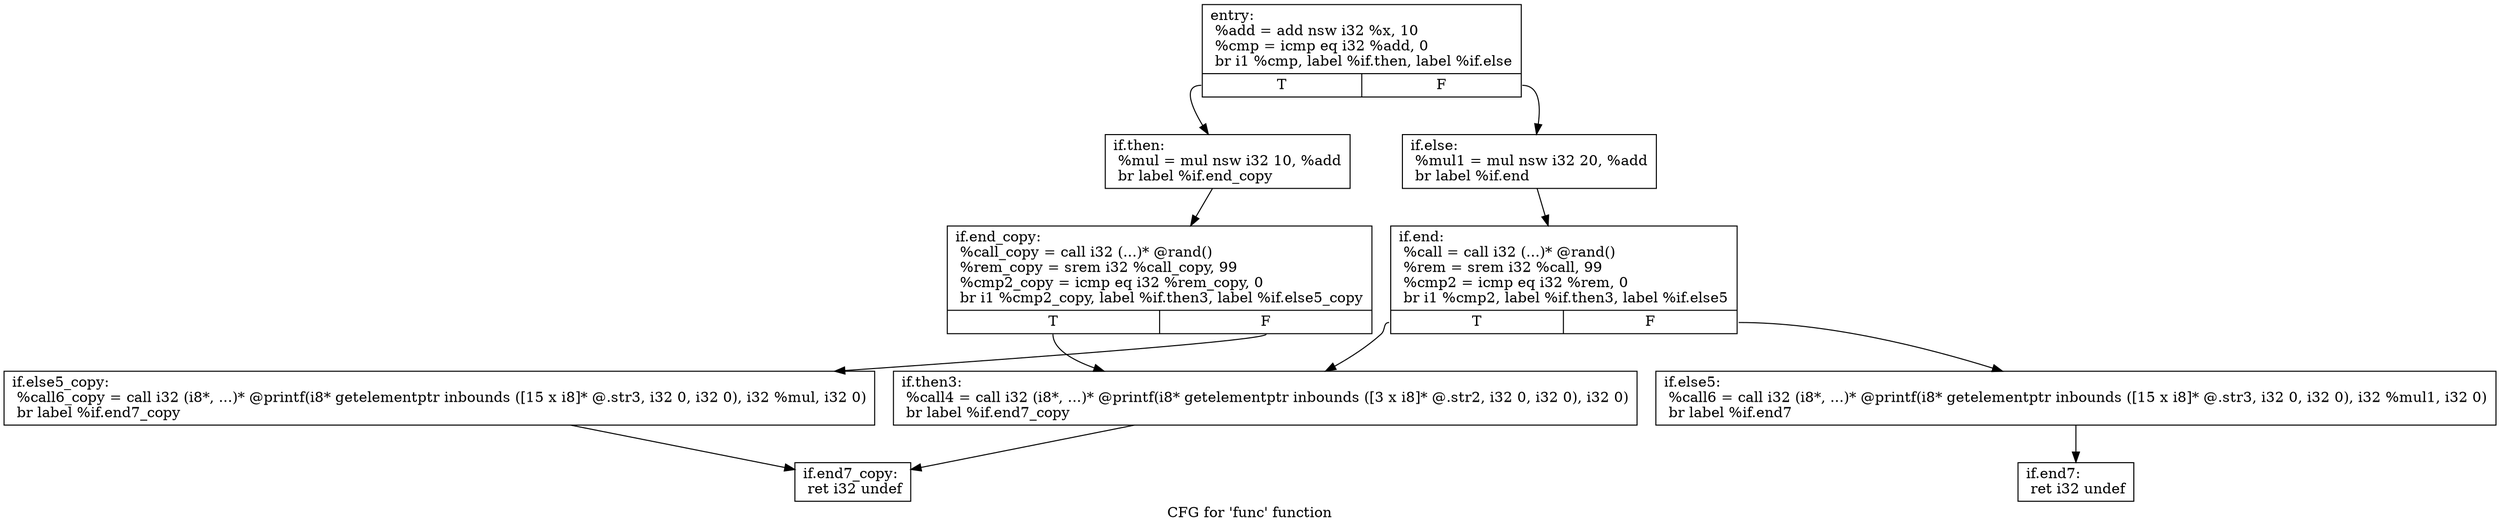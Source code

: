 digraph "CFG for 'func' function" {
	label="CFG for 'func' function";

	Node0x190f210 [shape=record,label="{entry:\l  %add = add nsw i32 %x, 10\l  %cmp = icmp eq i32 %add, 0\l  br i1 %cmp, label %if.then, label %if.else\l|{<s0>T|<s1>F}}"];
	Node0x190f210:s0 -> Node0x190f690;
	Node0x190f210:s1 -> Node0x190f6f0;
	Node0x190f690 [shape=record,label="{if.then:                                          \l  %mul = mul nsw i32 10, %add\l  br label %if.end_copy\l}"];
	Node0x190f690 -> Node0x190f8d0;
	Node0x190f6f0 [shape=record,label="{if.else:                                          \l  %mul1 = mul nsw i32 20, %add\l  br label %if.end\l}"];
	Node0x190f6f0 -> Node0x190f750;
	Node0x190f750 [shape=record,label="{if.end:                                           \l  %call = call i32 (...)* @rand()\l  %rem = srem i32 %call, 99\l  %cmp2 = icmp eq i32 %rem, 0\l  br i1 %cmp2, label %if.then3, label %if.else5\l|{<s0>T|<s1>F}}"];
	Node0x190f750:s0 -> Node0x190f7b0;
	Node0x190f750:s1 -> Node0x190f810;
	Node0x190f7b0 [shape=record,label="{if.then3:                                         \l  %call4 = call i32 (i8*, ...)* @printf(i8* getelementptr inbounds ([3 x i8]* @.str2, i32 0, i32 0), i32 0)\l  br label %if.end7_copy\l}"];
	Node0x190f7b0 -> Node0x190f990;
	Node0x190f810 [shape=record,label="{if.else5:                                         \l  %call6 = call i32 (i8*, ...)* @printf(i8* getelementptr inbounds ([15 x i8]* @.str3, i32 0, i32 0), i32 %mul1, i32 0)\l  br label %if.end7\l}"];
	Node0x190f810 -> Node0x190f870;
	Node0x190f870 [shape=record,label="{if.end7:                                          \l  ret i32 undef\l}"];
	Node0x190f8d0 [shape=record,label="{if.end_copy:                                      \l  %call_copy = call i32 (...)* @rand()\l  %rem_copy = srem i32 %call_copy, 99\l  %cmp2_copy = icmp eq i32 %rem_copy, 0\l  br i1 %cmp2_copy, label %if.then3, label %if.else5_copy\l|{<s0>T|<s1>F}}"];
	Node0x190f8d0:s0 -> Node0x190f7b0;
	Node0x190f8d0:s1 -> Node0x190f930;
	Node0x190f930 [shape=record,label="{if.else5_copy:                                    \l  %call6_copy = call i32 (i8*, ...)* @printf(i8* getelementptr inbounds ([15 x i8]* @.str3, i32 0, i32 0), i32 %mul, i32 0)\l  br label %if.end7_copy\l}"];
	Node0x190f930 -> Node0x190f990;
	Node0x190f990 [shape=record,label="{if.end7_copy:                                     \l  ret i32 undef\l}"];
}
